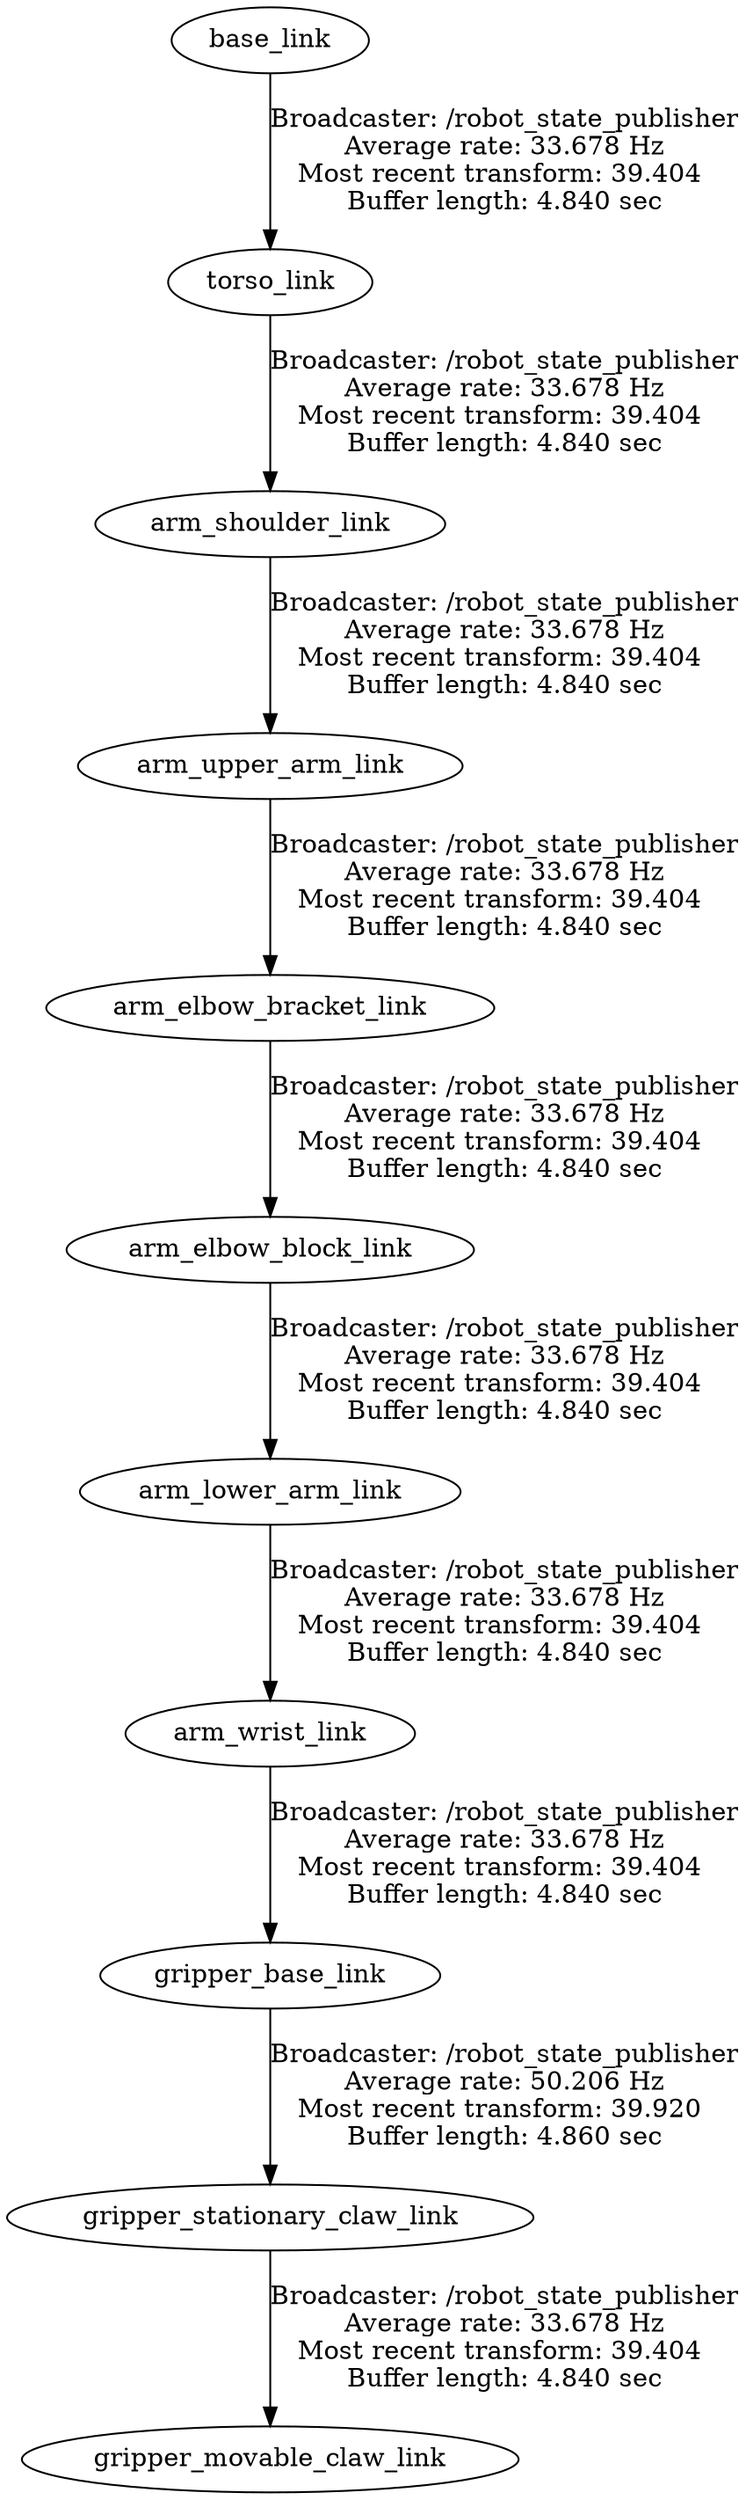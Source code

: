 digraph G {
"gripper_base_link" -> "gripper_stationary_claw_link"[label="Broadcaster: /robot_state_publisher\nAverage rate: 50.206 Hz\nMost recent transform: 39.920 \nBuffer length: 4.860 sec\n"];
"arm_wrist_link" -> "gripper_base_link"[label="Broadcaster: /robot_state_publisher\nAverage rate: 33.678 Hz\nMost recent transform: 39.404 \nBuffer length: 4.840 sec\n"];
"arm_elbow_block_link" -> "arm_lower_arm_link"[label="Broadcaster: /robot_state_publisher\nAverage rate: 33.678 Hz\nMost recent transform: 39.404 \nBuffer length: 4.840 sec\n"];
"arm_elbow_bracket_link" -> "arm_elbow_block_link"[label="Broadcaster: /robot_state_publisher\nAverage rate: 33.678 Hz\nMost recent transform: 39.404 \nBuffer length: 4.840 sec\n"];
"arm_upper_arm_link" -> "arm_elbow_bracket_link"[label="Broadcaster: /robot_state_publisher\nAverage rate: 33.678 Hz\nMost recent transform: 39.404 \nBuffer length: 4.840 sec\n"];
"arm_lower_arm_link" -> "arm_wrist_link"[label="Broadcaster: /robot_state_publisher\nAverage rate: 33.678 Hz\nMost recent transform: 39.404 \nBuffer length: 4.840 sec\n"];
"arm_shoulder_link" -> "arm_upper_arm_link"[label="Broadcaster: /robot_state_publisher\nAverage rate: 33.678 Hz\nMost recent transform: 39.404 \nBuffer length: 4.840 sec\n"];
"torso_link" -> "arm_shoulder_link"[label="Broadcaster: /robot_state_publisher\nAverage rate: 33.678 Hz\nMost recent transform: 39.404 \nBuffer length: 4.840 sec\n"];
"base_link" -> "torso_link"[label="Broadcaster: /robot_state_publisher\nAverage rate: 33.678 Hz\nMost recent transform: 39.404 \nBuffer length: 4.840 sec\n"];
"gripper_stationary_claw_link" -> "gripper_movable_claw_link"[label="Broadcaster: /robot_state_publisher\nAverage rate: 33.678 Hz\nMost recent transform: 39.404 \nBuffer length: 4.840 sec\n"];
}